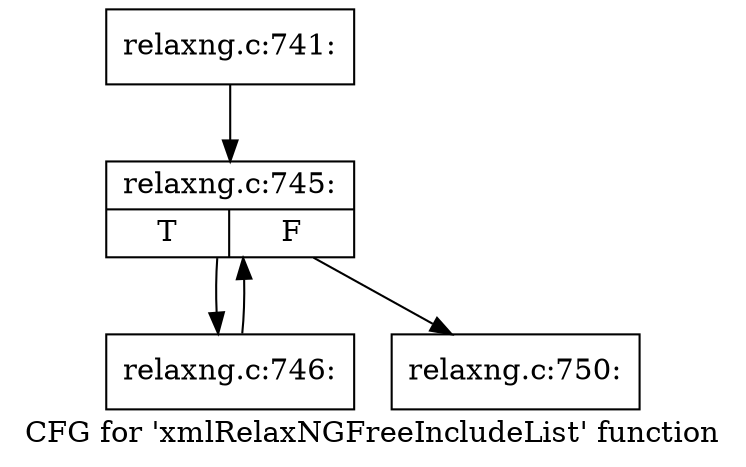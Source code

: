 digraph "CFG for 'xmlRelaxNGFreeIncludeList' function" {
	label="CFG for 'xmlRelaxNGFreeIncludeList' function";

	Node0x555e9c2442a0 [shape=record,label="{relaxng.c:741:}"];
	Node0x555e9c2442a0 -> Node0x555e9c245930;
	Node0x555e9c245930 [shape=record,label="{relaxng.c:745:|{<s0>T|<s1>F}}"];
	Node0x555e9c245930 -> Node0x555e9c245d30;
	Node0x555e9c245930 -> Node0x555e9c245b50;
	Node0x555e9c245d30 [shape=record,label="{relaxng.c:746:}"];
	Node0x555e9c245d30 -> Node0x555e9c245930;
	Node0x555e9c245b50 [shape=record,label="{relaxng.c:750:}"];
}
